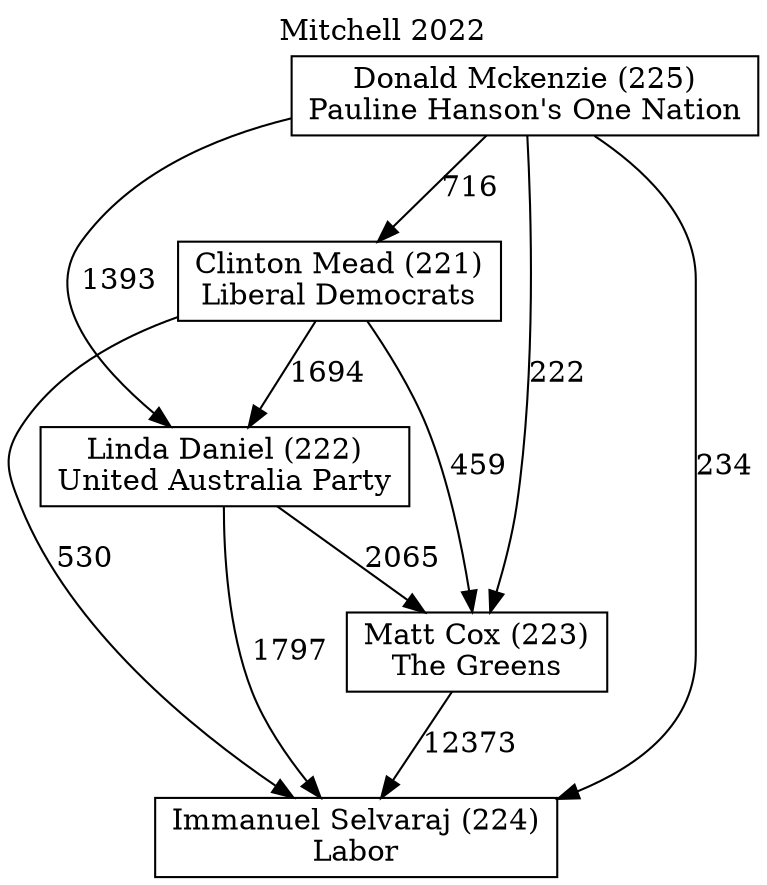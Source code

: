 // House preference flow
digraph "Immanuel Selvaraj (224)_Mitchell_2022" {
	graph [label="Mitchell 2022" labelloc=t mclimit=10]
	node [shape=box]
	"Immanuel Selvaraj (224)" [label="Immanuel Selvaraj (224)
Labor"]
	"Matt Cox (223)" [label="Matt Cox (223)
The Greens"]
	"Linda Daniel (222)" [label="Linda Daniel (222)
United Australia Party"]
	"Clinton Mead (221)" [label="Clinton Mead (221)
Liberal Democrats"]
	"Donald Mckenzie (225)" [label="Donald Mckenzie (225)
Pauline Hanson's One Nation"]
	"Matt Cox (223)" -> "Immanuel Selvaraj (224)" [label=12373]
	"Linda Daniel (222)" -> "Matt Cox (223)" [label=2065]
	"Clinton Mead (221)" -> "Linda Daniel (222)" [label=1694]
	"Donald Mckenzie (225)" -> "Clinton Mead (221)" [label=716]
	"Linda Daniel (222)" -> "Immanuel Selvaraj (224)" [label=1797]
	"Clinton Mead (221)" -> "Immanuel Selvaraj (224)" [label=530]
	"Donald Mckenzie (225)" -> "Immanuel Selvaraj (224)" [label=234]
	"Donald Mckenzie (225)" -> "Linda Daniel (222)" [label=1393]
	"Clinton Mead (221)" -> "Matt Cox (223)" [label=459]
	"Donald Mckenzie (225)" -> "Matt Cox (223)" [label=222]
}
